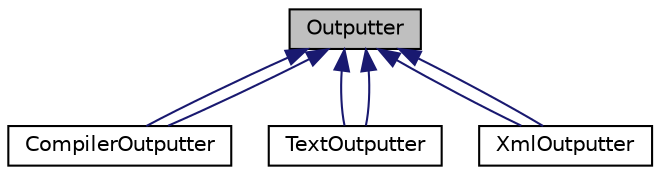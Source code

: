 digraph "Outputter"
{
  edge [fontname="Helvetica",fontsize="10",labelfontname="Helvetica",labelfontsize="10"];
  node [fontname="Helvetica",fontsize="10",shape=record];
  Node1 [label="Outputter",height=0.2,width=0.4,color="black", fillcolor="grey75", style="filled", fontcolor="black"];
  Node1 -> Node2 [dir="back",color="midnightblue",fontsize="10",style="solid",fontname="Helvetica"];
  Node2 [label="CompilerOutputter",height=0.2,width=0.4,color="black", fillcolor="white", style="filled",URL="$class_compiler_outputter.html",tooltip="Outputs a TestResultCollector in a compiler compatible format.Printing the test results in a compiler..."];
  Node1 -> Node2 [dir="back",color="midnightblue",fontsize="10",style="solid",fontname="Helvetica"];
  Node1 -> Node3 [dir="back",color="midnightblue",fontsize="10",style="solid",fontname="Helvetica"];
  Node3 [label="TextOutputter",height=0.2,width=0.4,color="black", fillcolor="white", style="filled",URL="$class_text_outputter.html",tooltip="Prints a TestResultCollector to a text stream. "];
  Node1 -> Node3 [dir="back",color="midnightblue",fontsize="10",style="solid",fontname="Helvetica"];
  Node1 -> Node4 [dir="back",color="midnightblue",fontsize="10",style="solid",fontname="Helvetica"];
  Node4 [label="XmlOutputter",height=0.2,width=0.4,color="black", fillcolor="white", style="filled",URL="$class_xml_outputter.html",tooltip="Outputs a TestResultCollector in XML format.Save the test result as a XML stream. ..."];
  Node1 -> Node4 [dir="back",color="midnightblue",fontsize="10",style="solid",fontname="Helvetica"];
}
